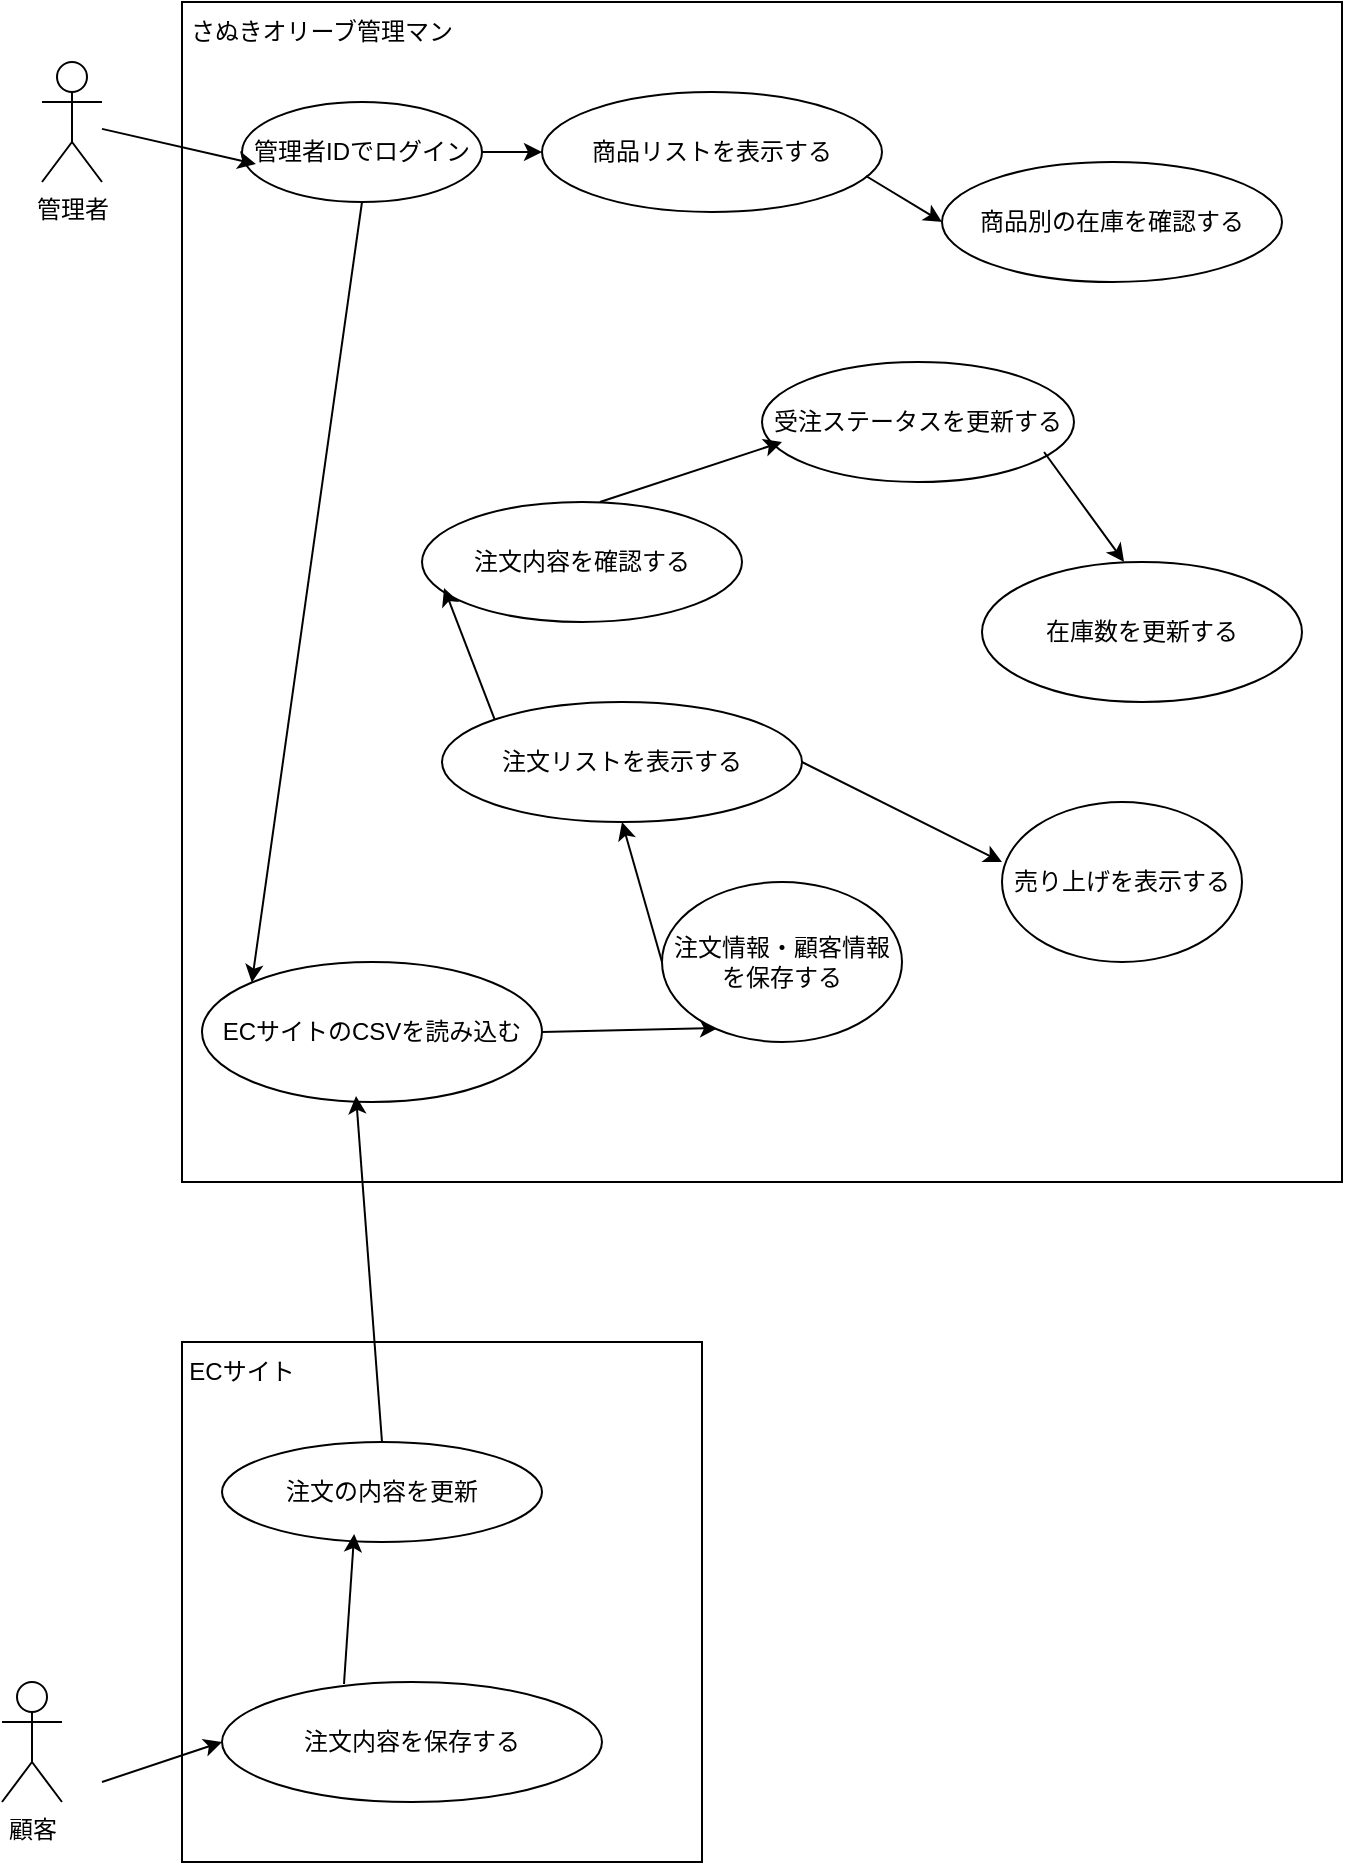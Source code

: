 <mxfile version="27.0.9">
  <diagram name="ページ1" id="kPtdP-zvcJGB9JQ1EduI">
    <mxGraphModel dx="597" dy="734" grid="1" gridSize="10" guides="1" tooltips="1" connect="1" arrows="1" fold="1" page="1" pageScale="1" pageWidth="827" pageHeight="1169" math="0" shadow="0">
      <root>
        <mxCell id="0" />
        <mxCell id="1" parent="0" />
        <mxCell id="3-5cMDvW9P0xMrH3QYJs-1" value="" style="rounded=0;whiteSpace=wrap;html=1;movable=0;resizable=0;rotatable=0;deletable=0;editable=0;locked=1;connectable=0;" vertex="1" parent="1">
          <mxGeometry x="120" y="90" width="580" height="590" as="geometry" />
        </mxCell>
        <mxCell id="3-5cMDvW9P0xMrH3QYJs-2" value="管理者" style="shape=umlActor;verticalLabelPosition=bottom;verticalAlign=top;html=1;outlineConnect=0;" vertex="1" parent="1">
          <mxGeometry x="50" y="120" width="30" height="60" as="geometry" />
        </mxCell>
        <mxCell id="3-5cMDvW9P0xMrH3QYJs-5" value="さぬきオリーブ管理マン" style="text;html=1;align=center;verticalAlign=middle;whiteSpace=wrap;rounded=0;movable=0;resizable=0;rotatable=0;deletable=0;editable=0;locked=1;connectable=0;" vertex="1" parent="1">
          <mxGeometry x="120" y="90" width="140" height="30" as="geometry" />
        </mxCell>
        <mxCell id="3-5cMDvW9P0xMrH3QYJs-6" value="管理者IDでログイン" style="ellipse;whiteSpace=wrap;html=1;" vertex="1" parent="1">
          <mxGeometry x="150" y="140" width="120" height="50" as="geometry" />
        </mxCell>
        <mxCell id="3-5cMDvW9P0xMrH3QYJs-8" value="商品リストを表示する" style="ellipse;whiteSpace=wrap;html=1;" vertex="1" parent="1">
          <mxGeometry x="300" y="135" width="170" height="60" as="geometry" />
        </mxCell>
        <mxCell id="3-5cMDvW9P0xMrH3QYJs-9" value="" style="endArrow=classic;html=1;rounded=0;entryX=0.058;entryY=0.62;entryDx=0;entryDy=0;entryPerimeter=0;" edge="1" parent="1" source="3-5cMDvW9P0xMrH3QYJs-2" target="3-5cMDvW9P0xMrH3QYJs-6">
          <mxGeometry width="50" height="50" relative="1" as="geometry">
            <mxPoint x="130" y="310" as="sourcePoint" />
            <mxPoint x="180" y="260" as="targetPoint" />
          </mxGeometry>
        </mxCell>
        <mxCell id="3-5cMDvW9P0xMrH3QYJs-10" value="" style="endArrow=classic;html=1;rounded=0;exitX=1;exitY=0.5;exitDx=0;exitDy=0;entryX=0;entryY=0.5;entryDx=0;entryDy=0;" edge="1" parent="1" source="3-5cMDvW9P0xMrH3QYJs-6" target="3-5cMDvW9P0xMrH3QYJs-8">
          <mxGeometry width="50" height="50" relative="1" as="geometry">
            <mxPoint x="310" y="300" as="sourcePoint" />
            <mxPoint x="360" y="250" as="targetPoint" />
          </mxGeometry>
        </mxCell>
        <mxCell id="3-5cMDvW9P0xMrH3QYJs-11" value="商品別の在庫を確認する" style="ellipse;whiteSpace=wrap;html=1;" vertex="1" parent="1">
          <mxGeometry x="500" y="170" width="170" height="60" as="geometry" />
        </mxCell>
        <mxCell id="3-5cMDvW9P0xMrH3QYJs-12" value="" style="endArrow=classic;html=1;rounded=0;exitX=0.953;exitY=0.7;exitDx=0;exitDy=0;exitPerimeter=0;entryX=0;entryY=0.5;entryDx=0;entryDy=0;" edge="1" parent="1" source="3-5cMDvW9P0xMrH3QYJs-8" target="3-5cMDvW9P0xMrH3QYJs-11">
          <mxGeometry width="50" height="50" relative="1" as="geometry">
            <mxPoint x="430" y="310" as="sourcePoint" />
            <mxPoint x="480" y="260" as="targetPoint" />
          </mxGeometry>
        </mxCell>
        <mxCell id="3-5cMDvW9P0xMrH3QYJs-13" value="ECサイトのCSVを読み込む" style="ellipse;whiteSpace=wrap;html=1;" vertex="1" parent="1">
          <mxGeometry x="130" y="570" width="170" height="70" as="geometry" />
        </mxCell>
        <mxCell id="3-5cMDvW9P0xMrH3QYJs-14" value="" style="endArrow=classic;html=1;rounded=0;exitX=0.5;exitY=1;exitDx=0;exitDy=0;entryX=0;entryY=0;entryDx=0;entryDy=0;" edge="1" parent="1" source="3-5cMDvW9P0xMrH3QYJs-6" target="3-5cMDvW9P0xMrH3QYJs-13">
          <mxGeometry width="50" height="50" relative="1" as="geometry">
            <mxPoint x="230" y="400" as="sourcePoint" />
            <mxPoint x="280" y="350" as="targetPoint" />
          </mxGeometry>
        </mxCell>
        <mxCell id="3-5cMDvW9P0xMrH3QYJs-15" value="" style="whiteSpace=wrap;html=1;aspect=fixed;movable=0;resizable=0;rotatable=0;deletable=0;editable=0;locked=1;connectable=0;" vertex="1" parent="1">
          <mxGeometry x="120" y="760" width="260" height="260" as="geometry" />
        </mxCell>
        <mxCell id="3-5cMDvW9P0xMrH3QYJs-16" value="ECサイト" style="text;html=1;align=center;verticalAlign=middle;whiteSpace=wrap;rounded=0;movable=0;resizable=0;rotatable=0;deletable=0;editable=0;locked=1;connectable=0;" vertex="1" parent="1">
          <mxGeometry x="120" y="760" width="60" height="30" as="geometry" />
        </mxCell>
        <mxCell id="3-5cMDvW9P0xMrH3QYJs-17" value="注文の内容を更新" style="ellipse;whiteSpace=wrap;html=1;" vertex="1" parent="1">
          <mxGeometry x="140" y="810" width="160" height="50" as="geometry" />
        </mxCell>
        <mxCell id="3-5cMDvW9P0xMrH3QYJs-18" value="" style="endArrow=classic;html=1;rounded=0;exitX=0.5;exitY=0;exitDx=0;exitDy=0;entryX=0.453;entryY=0.957;entryDx=0;entryDy=0;entryPerimeter=0;" edge="1" parent="1" source="3-5cMDvW9P0xMrH3QYJs-17" target="3-5cMDvW9P0xMrH3QYJs-13">
          <mxGeometry width="50" height="50" relative="1" as="geometry">
            <mxPoint x="210" y="770" as="sourcePoint" />
            <mxPoint x="260" y="720" as="targetPoint" />
          </mxGeometry>
        </mxCell>
        <mxCell id="3-5cMDvW9P0xMrH3QYJs-19" value="注文リストを表示する" style="ellipse;whiteSpace=wrap;html=1;" vertex="1" parent="1">
          <mxGeometry x="250" y="440" width="180" height="60" as="geometry" />
        </mxCell>
        <mxCell id="3-5cMDvW9P0xMrH3QYJs-20" value="" style="endArrow=classic;html=1;rounded=0;exitX=0;exitY=0.5;exitDx=0;exitDy=0;entryX=0.5;entryY=1;entryDx=0;entryDy=0;" edge="1" parent="1" source="3-5cMDvW9P0xMrH3QYJs-35" target="3-5cMDvW9P0xMrH3QYJs-19">
          <mxGeometry width="50" height="50" relative="1" as="geometry">
            <mxPoint x="370" y="610" as="sourcePoint" />
            <mxPoint x="420" y="560" as="targetPoint" />
          </mxGeometry>
        </mxCell>
        <mxCell id="3-5cMDvW9P0xMrH3QYJs-21" value="注文内容を確認する" style="ellipse;whiteSpace=wrap;html=1;" vertex="1" parent="1">
          <mxGeometry x="240" y="340" width="160" height="60" as="geometry" />
        </mxCell>
        <mxCell id="3-5cMDvW9P0xMrH3QYJs-22" value="" style="endArrow=classic;html=1;rounded=0;exitX=0;exitY=0;exitDx=0;exitDy=0;entryX=0.069;entryY=0.717;entryDx=0;entryDy=0;entryPerimeter=0;" edge="1" parent="1" source="3-5cMDvW9P0xMrH3QYJs-19" target="3-5cMDvW9P0xMrH3QYJs-21">
          <mxGeometry width="50" height="50" relative="1" as="geometry">
            <mxPoint x="370" y="560" as="sourcePoint" />
            <mxPoint x="440.711" y="510" as="targetPoint" />
          </mxGeometry>
        </mxCell>
        <mxCell id="3-5cMDvW9P0xMrH3QYJs-23" value="顧客" style="shape=umlActor;verticalLabelPosition=bottom;verticalAlign=top;html=1;outlineConnect=0;" vertex="1" parent="1">
          <mxGeometry x="30" y="930" width="30" height="60" as="geometry" />
        </mxCell>
        <mxCell id="3-5cMDvW9P0xMrH3QYJs-26" value="注文内容を保存する" style="ellipse;whiteSpace=wrap;html=1;" vertex="1" parent="1">
          <mxGeometry x="140" y="930" width="190" height="60" as="geometry" />
        </mxCell>
        <mxCell id="3-5cMDvW9P0xMrH3QYJs-27" value="" style="endArrow=classic;html=1;rounded=0;entryX=0;entryY=0.5;entryDx=0;entryDy=0;" edge="1" parent="1" target="3-5cMDvW9P0xMrH3QYJs-26">
          <mxGeometry width="50" height="50" relative="1" as="geometry">
            <mxPoint x="80" y="980" as="sourcePoint" />
            <mxPoint x="130" y="930" as="targetPoint" />
          </mxGeometry>
        </mxCell>
        <mxCell id="3-5cMDvW9P0xMrH3QYJs-28" value="" style="endArrow=classic;html=1;rounded=0;exitX=0.321;exitY=0.017;exitDx=0;exitDy=0;exitPerimeter=0;entryX=0.413;entryY=0.92;entryDx=0;entryDy=0;entryPerimeter=0;" edge="1" parent="1" source="3-5cMDvW9P0xMrH3QYJs-26" target="3-5cMDvW9P0xMrH3QYJs-17">
          <mxGeometry width="50" height="50" relative="1" as="geometry">
            <mxPoint x="240" y="930" as="sourcePoint" />
            <mxPoint x="290" y="880" as="targetPoint" />
          </mxGeometry>
        </mxCell>
        <mxCell id="3-5cMDvW9P0xMrH3QYJs-29" value="受注ステータスを更新する" style="ellipse;whiteSpace=wrap;html=1;" vertex="1" parent="1">
          <mxGeometry x="410" y="270" width="156" height="60" as="geometry" />
        </mxCell>
        <mxCell id="3-5cMDvW9P0xMrH3QYJs-31" value="" style="endArrow=classic;html=1;rounded=0;exitX=0.556;exitY=0;exitDx=0;exitDy=0;exitPerimeter=0;entryX=0.064;entryY=0.667;entryDx=0;entryDy=0;entryPerimeter=0;" edge="1" parent="1" source="3-5cMDvW9P0xMrH3QYJs-21" target="3-5cMDvW9P0xMrH3QYJs-29">
          <mxGeometry width="50" height="50" relative="1" as="geometry">
            <mxPoint x="350" y="310" as="sourcePoint" />
            <mxPoint x="400" y="260" as="targetPoint" />
          </mxGeometry>
        </mxCell>
        <mxCell id="3-5cMDvW9P0xMrH3QYJs-32" value="在庫数を更新する" style="ellipse;whiteSpace=wrap;html=1;" vertex="1" parent="1">
          <mxGeometry x="520" y="370" width="160" height="70" as="geometry" />
        </mxCell>
        <mxCell id="3-5cMDvW9P0xMrH3QYJs-33" value="" style="endArrow=classic;html=1;rounded=0;exitX=0.904;exitY=0.75;exitDx=0;exitDy=0;exitPerimeter=0;entryX=0.444;entryY=0;entryDx=0;entryDy=0;entryPerimeter=0;" edge="1" parent="1" source="3-5cMDvW9P0xMrH3QYJs-29" target="3-5cMDvW9P0xMrH3QYJs-32">
          <mxGeometry width="50" height="50" relative="1" as="geometry">
            <mxPoint x="600" y="340" as="sourcePoint" />
            <mxPoint x="650" y="290" as="targetPoint" />
          </mxGeometry>
        </mxCell>
        <mxCell id="3-5cMDvW9P0xMrH3QYJs-34" value="" style="endArrow=classic;html=1;rounded=0;exitX=1;exitY=0.5;exitDx=0;exitDy=0;entryX=0.233;entryY=0.913;entryDx=0;entryDy=0;entryPerimeter=0;" edge="1" parent="1" source="3-5cMDvW9P0xMrH3QYJs-13" target="3-5cMDvW9P0xMrH3QYJs-35">
          <mxGeometry width="50" height="50" relative="1" as="geometry">
            <mxPoint x="350" y="610" as="sourcePoint" />
            <mxPoint x="400" y="570" as="targetPoint" />
          </mxGeometry>
        </mxCell>
        <mxCell id="3-5cMDvW9P0xMrH3QYJs-35" value="注文情報・顧客情報を保存する" style="ellipse;whiteSpace=wrap;html=1;" vertex="1" parent="1">
          <mxGeometry x="360" y="530" width="120" height="80" as="geometry" />
        </mxCell>
        <mxCell id="3-5cMDvW9P0xMrH3QYJs-36" value="" style="endArrow=classic;html=1;rounded=0;exitX=1;exitY=0.5;exitDx=0;exitDy=0;entryX=0;entryY=0.375;entryDx=0;entryDy=0;entryPerimeter=0;" edge="1" parent="1" source="3-5cMDvW9P0xMrH3QYJs-19" target="3-5cMDvW9P0xMrH3QYJs-37">
          <mxGeometry width="50" height="50" relative="1" as="geometry">
            <mxPoint x="490" y="510" as="sourcePoint" />
            <mxPoint x="500" y="490" as="targetPoint" />
          </mxGeometry>
        </mxCell>
        <mxCell id="3-5cMDvW9P0xMrH3QYJs-37" value="売り上げを表示する" style="ellipse;whiteSpace=wrap;html=1;" vertex="1" parent="1">
          <mxGeometry x="530" y="490" width="120" height="80" as="geometry" />
        </mxCell>
      </root>
    </mxGraphModel>
  </diagram>
</mxfile>
